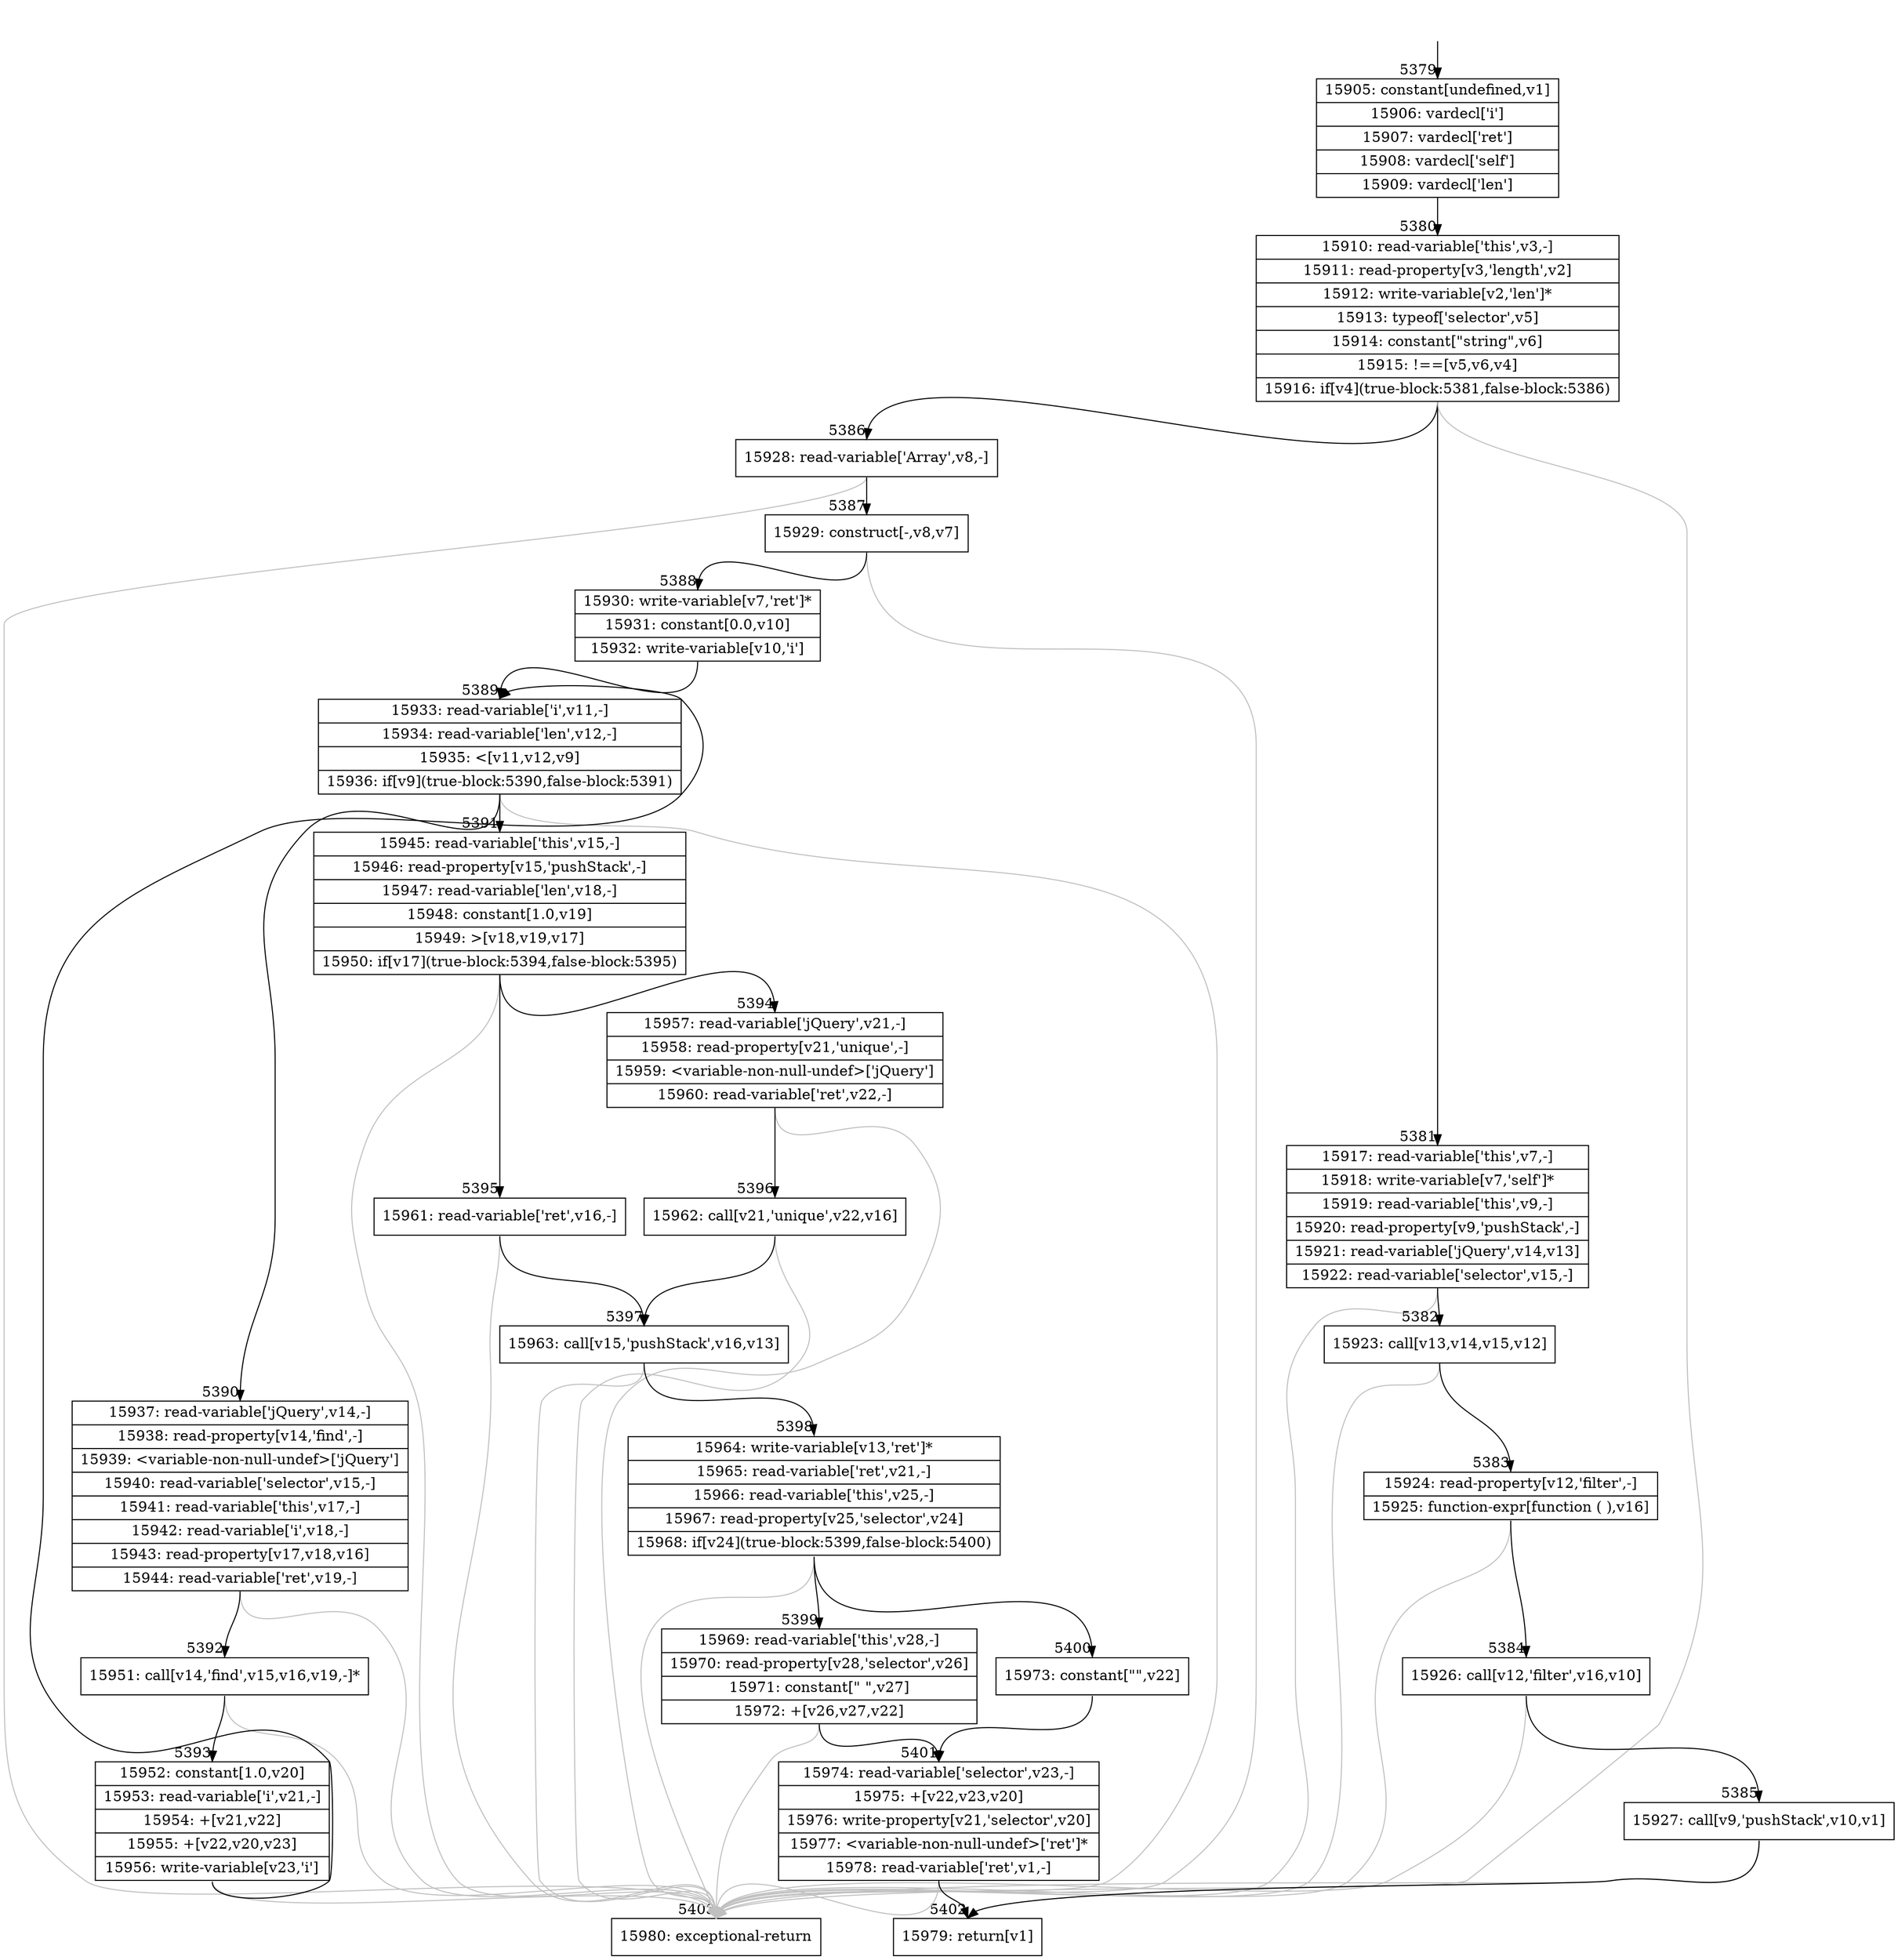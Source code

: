 digraph {
rankdir="TD"
BB_entry338[shape=none,label=""];
BB_entry338 -> BB5379 [tailport=s, headport=n, headlabel="    5379"]
BB5379 [shape=record label="{15905: constant[undefined,v1]|15906: vardecl['i']|15907: vardecl['ret']|15908: vardecl['self']|15909: vardecl['len']}" ] 
BB5379 -> BB5380 [tailport=s, headport=n, headlabel="      5380"]
BB5380 [shape=record label="{15910: read-variable['this',v3,-]|15911: read-property[v3,'length',v2]|15912: write-variable[v2,'len']*|15913: typeof['selector',v5]|15914: constant[\"string\",v6]|15915: !==[v5,v6,v4]|15916: if[v4](true-block:5381,false-block:5386)}" ] 
BB5380 -> BB5381 [tailport=s, headport=n, headlabel="      5381"]
BB5380 -> BB5386 [tailport=s, headport=n, headlabel="      5386"]
BB5380 -> BB5403 [tailport=s, headport=n, color=gray, headlabel="      5403"]
BB5381 [shape=record label="{15917: read-variable['this',v7,-]|15918: write-variable[v7,'self']*|15919: read-variable['this',v9,-]|15920: read-property[v9,'pushStack',-]|15921: read-variable['jQuery',v14,v13]|15922: read-variable['selector',v15,-]}" ] 
BB5381 -> BB5382 [tailport=s, headport=n, headlabel="      5382"]
BB5381 -> BB5403 [tailport=s, headport=n, color=gray]
BB5382 [shape=record label="{15923: call[v13,v14,v15,v12]}" ] 
BB5382 -> BB5383 [tailport=s, headport=n, headlabel="      5383"]
BB5382 -> BB5403 [tailport=s, headport=n, color=gray]
BB5383 [shape=record label="{15924: read-property[v12,'filter',-]|15925: function-expr[function ( ),v16]}" ] 
BB5383 -> BB5384 [tailport=s, headport=n, headlabel="      5384"]
BB5383 -> BB5403 [tailport=s, headport=n, color=gray]
BB5384 [shape=record label="{15926: call[v12,'filter',v16,v10]}" ] 
BB5384 -> BB5385 [tailport=s, headport=n, headlabel="      5385"]
BB5384 -> BB5403 [tailport=s, headport=n, color=gray]
BB5385 [shape=record label="{15927: call[v9,'pushStack',v10,v1]}" ] 
BB5385 -> BB5402 [tailport=s, headport=n, headlabel="      5402"]
BB5385 -> BB5403 [tailport=s, headport=n, color=gray]
BB5386 [shape=record label="{15928: read-variable['Array',v8,-]}" ] 
BB5386 -> BB5387 [tailport=s, headport=n, headlabel="      5387"]
BB5386 -> BB5403 [tailport=s, headport=n, color=gray]
BB5387 [shape=record label="{15929: construct[-,v8,v7]}" ] 
BB5387 -> BB5388 [tailport=s, headport=n, headlabel="      5388"]
BB5387 -> BB5403 [tailport=s, headport=n, color=gray]
BB5388 [shape=record label="{15930: write-variable[v7,'ret']*|15931: constant[0.0,v10]|15932: write-variable[v10,'i']}" ] 
BB5388 -> BB5389 [tailport=s, headport=n, headlabel="      5389"]
BB5389 [shape=record label="{15933: read-variable['i',v11,-]|15934: read-variable['len',v12,-]|15935: \<[v11,v12,v9]|15936: if[v9](true-block:5390,false-block:5391)}" ] 
BB5389 -> BB5390 [tailport=s, headport=n, headlabel="      5390"]
BB5389 -> BB5391 [tailport=s, headport=n, headlabel="      5391"]
BB5389 -> BB5403 [tailport=s, headport=n, color=gray]
BB5390 [shape=record label="{15937: read-variable['jQuery',v14,-]|15938: read-property[v14,'find',-]|15939: \<variable-non-null-undef\>['jQuery']|15940: read-variable['selector',v15,-]|15941: read-variable['this',v17,-]|15942: read-variable['i',v18,-]|15943: read-property[v17,v18,v16]|15944: read-variable['ret',v19,-]}" ] 
BB5390 -> BB5392 [tailport=s, headport=n, headlabel="      5392"]
BB5390 -> BB5403 [tailport=s, headport=n, color=gray]
BB5391 [shape=record label="{15945: read-variable['this',v15,-]|15946: read-property[v15,'pushStack',-]|15947: read-variable['len',v18,-]|15948: constant[1.0,v19]|15949: \>[v18,v19,v17]|15950: if[v17](true-block:5394,false-block:5395)}" ] 
BB5391 -> BB5394 [tailport=s, headport=n, headlabel="      5394"]
BB5391 -> BB5395 [tailport=s, headport=n, headlabel="      5395"]
BB5391 -> BB5403 [tailport=s, headport=n, color=gray]
BB5392 [shape=record label="{15951: call[v14,'find',v15,v16,v19,-]*}" ] 
BB5392 -> BB5393 [tailport=s, headport=n, headlabel="      5393"]
BB5392 -> BB5403 [tailport=s, headport=n, color=gray]
BB5393 [shape=record label="{15952: constant[1.0,v20]|15953: read-variable['i',v21,-]|15954: +[v21,v22]|15955: +[v22,v20,v23]|15956: write-variable[v23,'i']}" ] 
BB5393 -> BB5389 [tailport=s, headport=n]
BB5393 -> BB5403 [tailport=s, headport=n, color=gray]
BB5394 [shape=record label="{15957: read-variable['jQuery',v21,-]|15958: read-property[v21,'unique',-]|15959: \<variable-non-null-undef\>['jQuery']|15960: read-variable['ret',v22,-]}" ] 
BB5394 -> BB5396 [tailport=s, headport=n, headlabel="      5396"]
BB5394 -> BB5403 [tailport=s, headport=n, color=gray]
BB5395 [shape=record label="{15961: read-variable['ret',v16,-]}" ] 
BB5395 -> BB5397 [tailport=s, headport=n, headlabel="      5397"]
BB5395 -> BB5403 [tailport=s, headport=n, color=gray]
BB5396 [shape=record label="{15962: call[v21,'unique',v22,v16]}" ] 
BB5396 -> BB5397 [tailport=s, headport=n]
BB5396 -> BB5403 [tailport=s, headport=n, color=gray]
BB5397 [shape=record label="{15963: call[v15,'pushStack',v16,v13]}" ] 
BB5397 -> BB5398 [tailport=s, headport=n, headlabel="      5398"]
BB5397 -> BB5403 [tailport=s, headport=n, color=gray]
BB5398 [shape=record label="{15964: write-variable[v13,'ret']*|15965: read-variable['ret',v21,-]|15966: read-variable['this',v25,-]|15967: read-property[v25,'selector',v24]|15968: if[v24](true-block:5399,false-block:5400)}" ] 
BB5398 -> BB5399 [tailport=s, headport=n, headlabel="      5399"]
BB5398 -> BB5400 [tailport=s, headport=n, headlabel="      5400"]
BB5398 -> BB5403 [tailport=s, headport=n, color=gray]
BB5399 [shape=record label="{15969: read-variable['this',v28,-]|15970: read-property[v28,'selector',v26]|15971: constant[\" \",v27]|15972: +[v26,v27,v22]}" ] 
BB5399 -> BB5401 [tailport=s, headport=n, headlabel="      5401"]
BB5399 -> BB5403 [tailport=s, headport=n, color=gray]
BB5400 [shape=record label="{15973: constant[\"\",v22]}" ] 
BB5400 -> BB5401 [tailport=s, headport=n]
BB5401 [shape=record label="{15974: read-variable['selector',v23,-]|15975: +[v22,v23,v20]|15976: write-property[v21,'selector',v20]|15977: \<variable-non-null-undef\>['ret']*|15978: read-variable['ret',v1,-]}" ] 
BB5401 -> BB5402 [tailport=s, headport=n]
BB5401 -> BB5403 [tailport=s, headport=n, color=gray]
BB5402 [shape=record label="{15979: return[v1]}" ] 
BB5403 [shape=record label="{15980: exceptional-return}" ] 
}
